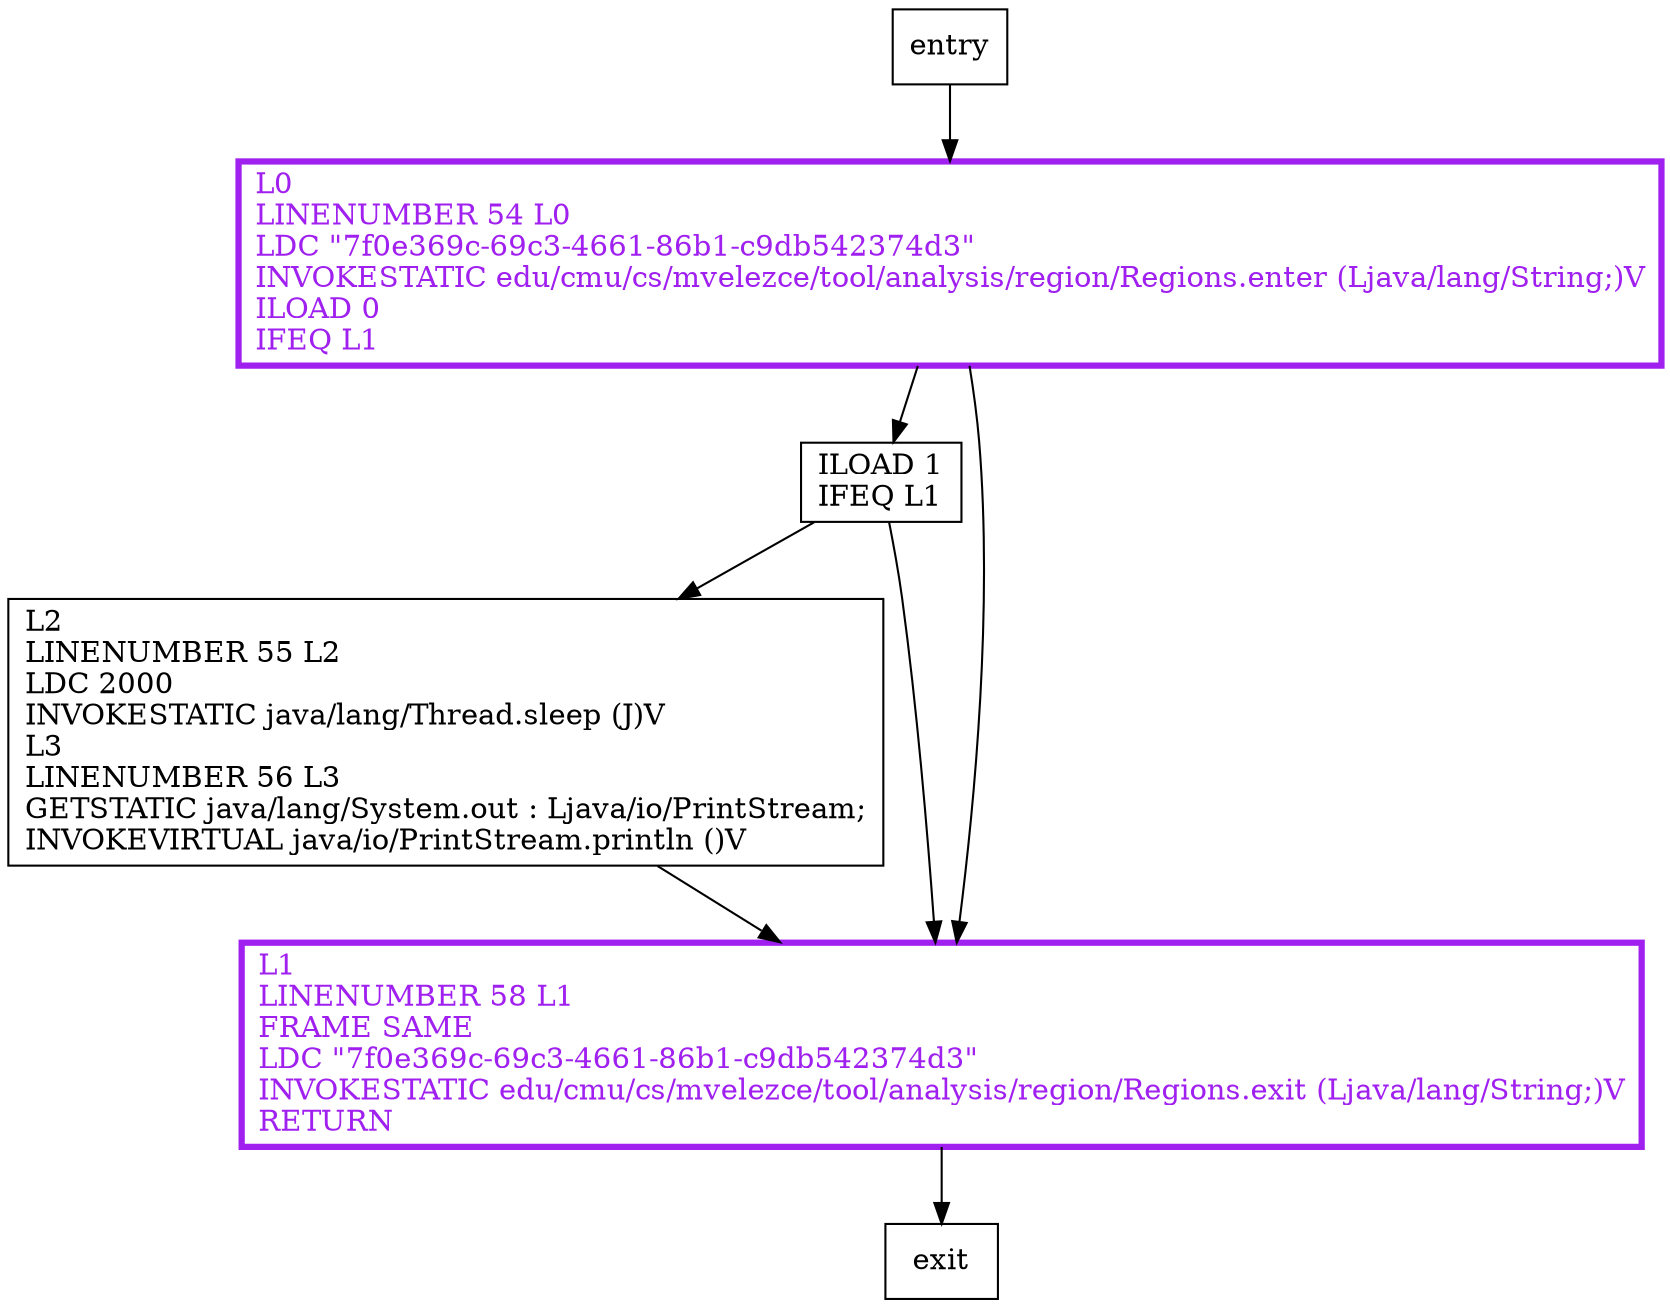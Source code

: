digraph moo {
node [shape=record];
1299866826 [label="ILOAD 1\lIFEQ L1\l"];
74633460 [label="L0\lLINENUMBER 54 L0\lLDC \"7f0e369c-69c3-4661-86b1-c9db542374d3\"\lINVOKESTATIC edu/cmu/cs/mvelezce/tool/analysis/region/Regions.enter (Ljava/lang/String;)V\lILOAD 0\lIFEQ L1\l"];
1996449989 [label="L2\lLINENUMBER 55 L2\lLDC 2000\lINVOKESTATIC java/lang/Thread.sleep (J)V\lL3\lLINENUMBER 56 L3\lGETSTATIC java/lang/System.out : Ljava/io/PrintStream;\lINVOKEVIRTUAL java/io/PrintStream.println ()V\l"];
1271241511 [label="L1\lLINENUMBER 58 L1\lFRAME SAME\lLDC \"7f0e369c-69c3-4661-86b1-c9db542374d3\"\lINVOKESTATIC edu/cmu/cs/mvelezce/tool/analysis/region/Regions.exit (Ljava/lang/String;)V\lRETURN\l"];
entry;
exit;
entry -> 74633460;
1299866826 -> 1996449989;
1299866826 -> 1271241511;
74633460 -> 1299866826;
74633460 -> 1271241511;
1996449989 -> 1271241511;
1271241511 -> exit;
74633460[fontcolor="purple", penwidth=3, color="purple"];
1271241511[fontcolor="purple", penwidth=3, color="purple"];
}
